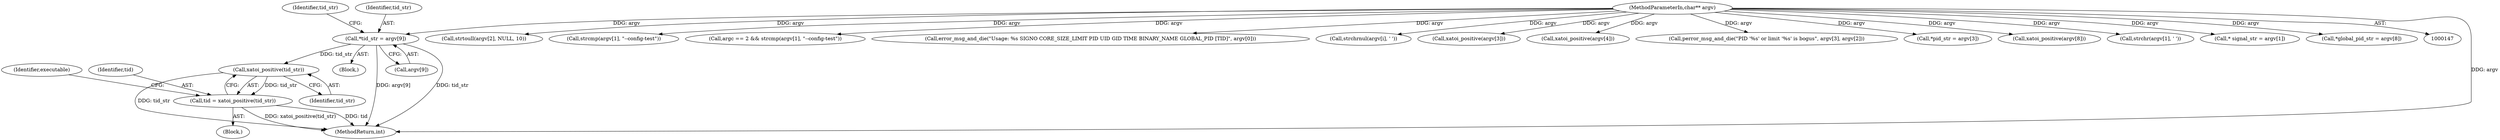 digraph "0_abrt_3c1b60cfa62d39e5fff5a53a5bc53dae189e740e@pointer" {
"1000457" [label="(Call,xatoi_positive(tid_str))"];
"1000447" [label="(Call,*tid_str = argv[9])"];
"1000149" [label="(MethodParameterIn,char** argv)"];
"1000455" [label="(Call,tid = xatoi_positive(tid_str))"];
"1000149" [label="(MethodParameterIn,char** argv)"];
"1000354" [label="(Call,strtoull(argv[2], NULL, 10))"];
"1000291" [label="(Call,strcmp(argv[1], \"--config-test\"))"];
"1000287" [label="(Call,argc == 2 && strcmp(argv[1], \"--config-test\"))"];
"1000453" [label="(Identifier,tid_str)"];
"1000305" [label="(Call,error_msg_and_die(\"Usage: %s SIGNO CORE_SIZE_LIMIT PID UID GID TIME BINARY_NAME GLOBAL_PID [TID]\", argv[0]))"];
"1000330" [label="(Call,strchrnul(argv[i], ' '))"];
"1000387" [label="(Call,xatoi_positive(argv[3]))"];
"1000458" [label="(Identifier,tid_str)"];
"1000150" [label="(Block,)"];
"1000448" [label="(Identifier,tid_str)"];
"1000394" [label="(Call,xatoi_positive(argv[4]))"];
"1000449" [label="(Call,argv[9])"];
"1000455" [label="(Call,tid = xatoi_positive(tid_str))"];
"1000405" [label="(Call,perror_msg_and_die(\"PID '%s' or limit '%s' is bogus\", argv[3], argv[2]))"];
"1001447" [label="(MethodReturn,int)"];
"1000379" [label="(Call,*pid_str = argv[3])"];
"1000437" [label="(Call,xatoi_positive(argv[8]))"];
"1000462" [label="(Identifier,executable)"];
"1000311" [label="(Call,strchr(argv[1], ' '))"];
"1000341" [label="(Call,* signal_str = argv[1])"];
"1000447" [label="(Call,*tid_str = argv[9])"];
"1000429" [label="(Call,*global_pid_str = argv[8])"];
"1000457" [label="(Call,xatoi_positive(tid_str))"];
"1000456" [label="(Identifier,tid)"];
"1000454" [label="(Block,)"];
"1000457" -> "1000455"  [label="AST: "];
"1000457" -> "1000458"  [label="CFG: "];
"1000458" -> "1000457"  [label="AST: "];
"1000455" -> "1000457"  [label="CFG: "];
"1000457" -> "1001447"  [label="DDG: tid_str"];
"1000457" -> "1000455"  [label="DDG: tid_str"];
"1000447" -> "1000457"  [label="DDG: tid_str"];
"1000447" -> "1000150"  [label="AST: "];
"1000447" -> "1000449"  [label="CFG: "];
"1000448" -> "1000447"  [label="AST: "];
"1000449" -> "1000447"  [label="AST: "];
"1000453" -> "1000447"  [label="CFG: "];
"1000447" -> "1001447"  [label="DDG: argv[9]"];
"1000447" -> "1001447"  [label="DDG: tid_str"];
"1000149" -> "1000447"  [label="DDG: argv"];
"1000149" -> "1000147"  [label="AST: "];
"1000149" -> "1001447"  [label="DDG: argv"];
"1000149" -> "1000287"  [label="DDG: argv"];
"1000149" -> "1000291"  [label="DDG: argv"];
"1000149" -> "1000305"  [label="DDG: argv"];
"1000149" -> "1000311"  [label="DDG: argv"];
"1000149" -> "1000330"  [label="DDG: argv"];
"1000149" -> "1000341"  [label="DDG: argv"];
"1000149" -> "1000354"  [label="DDG: argv"];
"1000149" -> "1000379"  [label="DDG: argv"];
"1000149" -> "1000387"  [label="DDG: argv"];
"1000149" -> "1000394"  [label="DDG: argv"];
"1000149" -> "1000405"  [label="DDG: argv"];
"1000149" -> "1000429"  [label="DDG: argv"];
"1000149" -> "1000437"  [label="DDG: argv"];
"1000455" -> "1000454"  [label="AST: "];
"1000456" -> "1000455"  [label="AST: "];
"1000462" -> "1000455"  [label="CFG: "];
"1000455" -> "1001447"  [label="DDG: xatoi_positive(tid_str)"];
"1000455" -> "1001447"  [label="DDG: tid"];
}
